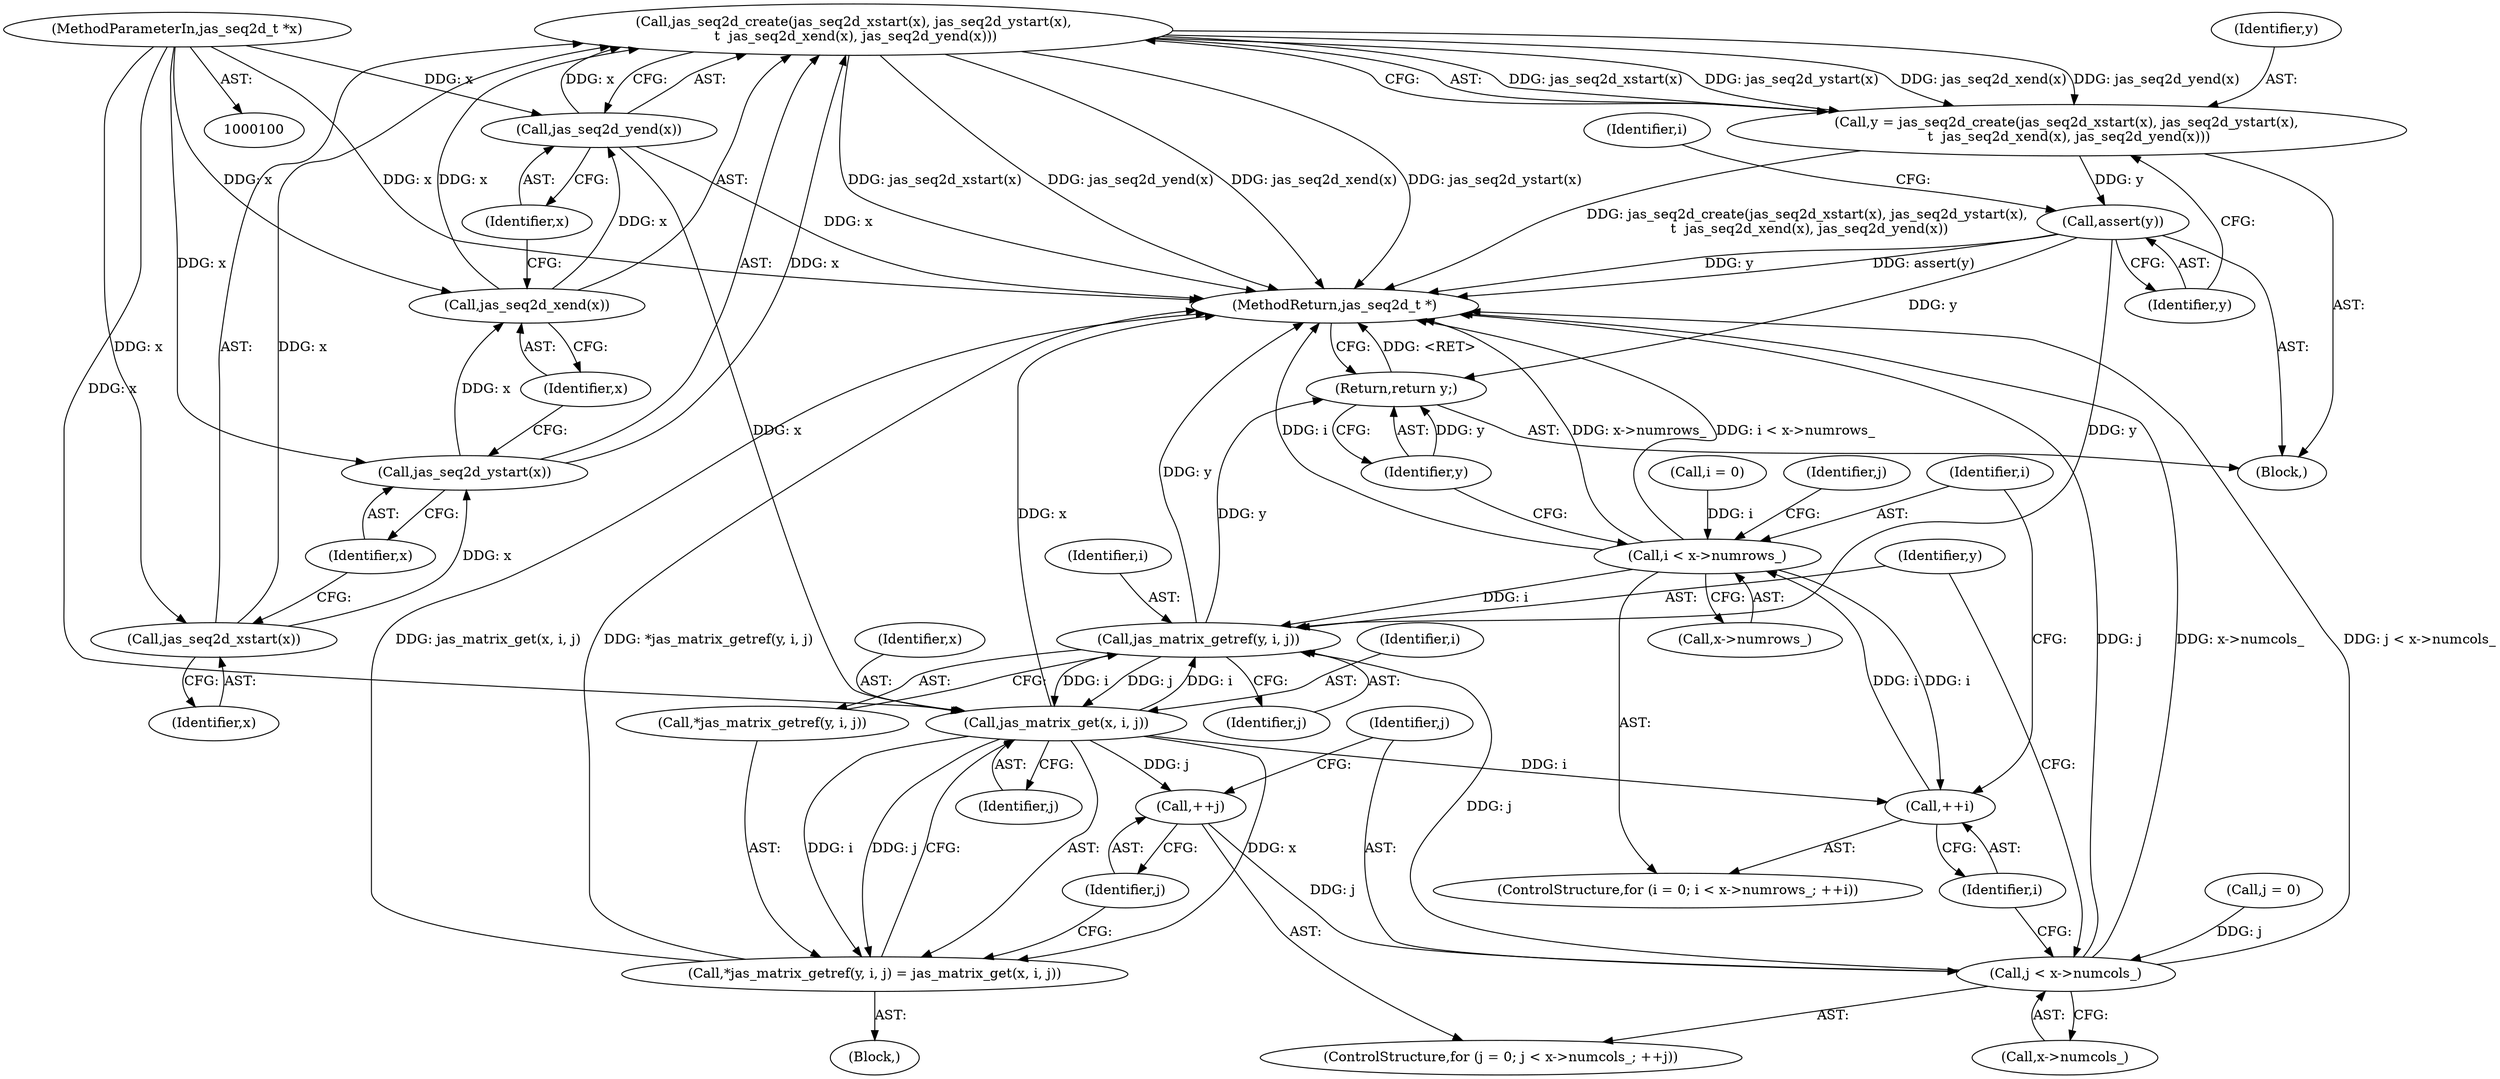 digraph "0_jasper_d42b2388f7f8e0332c846675133acea151fc557a_26@API" {
"1000108" [label="(Call,jas_seq2d_create(jas_seq2d_xstart(x), jas_seq2d_ystart(x),\n \t  jas_seq2d_xend(x), jas_seq2d_yend(x)))"];
"1000109" [label="(Call,jas_seq2d_xstart(x))"];
"1000101" [label="(MethodParameterIn,jas_seq2d_t *x)"];
"1000111" [label="(Call,jas_seq2d_ystart(x))"];
"1000113" [label="(Call,jas_seq2d_xend(x))"];
"1000115" [label="(Call,jas_seq2d_yend(x))"];
"1000106" [label="(Call,y = jas_seq2d_create(jas_seq2d_xstart(x), jas_seq2d_ystart(x),\n \t  jas_seq2d_xend(x), jas_seq2d_yend(x)))"];
"1000117" [label="(Call,assert(y))"];
"1000145" [label="(Call,jas_matrix_getref(y, i, j))"];
"1000149" [label="(Call,jas_matrix_get(x, i, j))"];
"1000128" [label="(Call,++i)"];
"1000123" [label="(Call,i < x->numrows_)"];
"1000140" [label="(Call,++j)"];
"1000135" [label="(Call,j < x->numcols_)"];
"1000143" [label="(Call,*jas_matrix_getref(y, i, j) = jas_matrix_get(x, i, j))"];
"1000153" [label="(Return,return y;)"];
"1000116" [label="(Identifier,x)"];
"1000145" [label="(Call,jas_matrix_getref(y, i, j))"];
"1000129" [label="(Identifier,i)"];
"1000123" [label="(Call,i < x->numrows_)"];
"1000140" [label="(Call,++j)"];
"1000118" [label="(Identifier,y)"];
"1000131" [label="(ControlStructure,for (j = 0; j < x->numcols_; ++j))"];
"1000155" [label="(MethodReturn,jas_seq2d_t *)"];
"1000151" [label="(Identifier,i)"];
"1000148" [label="(Identifier,j)"];
"1000143" [label="(Call,*jas_matrix_getref(y, i, j) = jas_matrix_get(x, i, j))"];
"1000128" [label="(Call,++i)"];
"1000149" [label="(Call,jas_matrix_get(x, i, j))"];
"1000119" [label="(ControlStructure,for (i = 0; i < x->numrows_; ++i))"];
"1000109" [label="(Call,jas_seq2d_xstart(x))"];
"1000153" [label="(Return,return y;)"];
"1000154" [label="(Identifier,y)"];
"1000152" [label="(Identifier,j)"];
"1000136" [label="(Identifier,j)"];
"1000135" [label="(Call,j < x->numcols_)"];
"1000124" [label="(Identifier,i)"];
"1000141" [label="(Identifier,j)"];
"1000132" [label="(Call,j = 0)"];
"1000121" [label="(Identifier,i)"];
"1000113" [label="(Call,jas_seq2d_xend(x))"];
"1000150" [label="(Identifier,x)"];
"1000108" [label="(Call,jas_seq2d_create(jas_seq2d_xstart(x), jas_seq2d_ystart(x),\n \t  jas_seq2d_xend(x), jas_seq2d_yend(x)))"];
"1000137" [label="(Call,x->numcols_)"];
"1000120" [label="(Call,i = 0)"];
"1000115" [label="(Call,jas_seq2d_yend(x))"];
"1000112" [label="(Identifier,x)"];
"1000114" [label="(Identifier,x)"];
"1000125" [label="(Call,x->numrows_)"];
"1000101" [label="(MethodParameterIn,jas_seq2d_t *x)"];
"1000102" [label="(Block,)"];
"1000142" [label="(Block,)"];
"1000107" [label="(Identifier,y)"];
"1000133" [label="(Identifier,j)"];
"1000111" [label="(Call,jas_seq2d_ystart(x))"];
"1000110" [label="(Identifier,x)"];
"1000144" [label="(Call,*jas_matrix_getref(y, i, j))"];
"1000106" [label="(Call,y = jas_seq2d_create(jas_seq2d_xstart(x), jas_seq2d_ystart(x),\n \t  jas_seq2d_xend(x), jas_seq2d_yend(x)))"];
"1000146" [label="(Identifier,y)"];
"1000147" [label="(Identifier,i)"];
"1000117" [label="(Call,assert(y))"];
"1000108" -> "1000106"  [label="AST: "];
"1000108" -> "1000115"  [label="CFG: "];
"1000109" -> "1000108"  [label="AST: "];
"1000111" -> "1000108"  [label="AST: "];
"1000113" -> "1000108"  [label="AST: "];
"1000115" -> "1000108"  [label="AST: "];
"1000106" -> "1000108"  [label="CFG: "];
"1000108" -> "1000155"  [label="DDG: jas_seq2d_yend(x)"];
"1000108" -> "1000155"  [label="DDG: jas_seq2d_xend(x)"];
"1000108" -> "1000155"  [label="DDG: jas_seq2d_ystart(x)"];
"1000108" -> "1000155"  [label="DDG: jas_seq2d_xstart(x)"];
"1000108" -> "1000106"  [label="DDG: jas_seq2d_xstart(x)"];
"1000108" -> "1000106"  [label="DDG: jas_seq2d_ystart(x)"];
"1000108" -> "1000106"  [label="DDG: jas_seq2d_xend(x)"];
"1000108" -> "1000106"  [label="DDG: jas_seq2d_yend(x)"];
"1000109" -> "1000108"  [label="DDG: x"];
"1000111" -> "1000108"  [label="DDG: x"];
"1000113" -> "1000108"  [label="DDG: x"];
"1000115" -> "1000108"  [label="DDG: x"];
"1000109" -> "1000110"  [label="CFG: "];
"1000110" -> "1000109"  [label="AST: "];
"1000112" -> "1000109"  [label="CFG: "];
"1000101" -> "1000109"  [label="DDG: x"];
"1000109" -> "1000111"  [label="DDG: x"];
"1000101" -> "1000100"  [label="AST: "];
"1000101" -> "1000155"  [label="DDG: x"];
"1000101" -> "1000111"  [label="DDG: x"];
"1000101" -> "1000113"  [label="DDG: x"];
"1000101" -> "1000115"  [label="DDG: x"];
"1000101" -> "1000149"  [label="DDG: x"];
"1000111" -> "1000112"  [label="CFG: "];
"1000112" -> "1000111"  [label="AST: "];
"1000114" -> "1000111"  [label="CFG: "];
"1000111" -> "1000113"  [label="DDG: x"];
"1000113" -> "1000114"  [label="CFG: "];
"1000114" -> "1000113"  [label="AST: "];
"1000116" -> "1000113"  [label="CFG: "];
"1000113" -> "1000115"  [label="DDG: x"];
"1000115" -> "1000116"  [label="CFG: "];
"1000116" -> "1000115"  [label="AST: "];
"1000115" -> "1000155"  [label="DDG: x"];
"1000115" -> "1000149"  [label="DDG: x"];
"1000106" -> "1000102"  [label="AST: "];
"1000107" -> "1000106"  [label="AST: "];
"1000118" -> "1000106"  [label="CFG: "];
"1000106" -> "1000155"  [label="DDG: jas_seq2d_create(jas_seq2d_xstart(x), jas_seq2d_ystart(x),\n \t  jas_seq2d_xend(x), jas_seq2d_yend(x))"];
"1000106" -> "1000117"  [label="DDG: y"];
"1000117" -> "1000102"  [label="AST: "];
"1000117" -> "1000118"  [label="CFG: "];
"1000118" -> "1000117"  [label="AST: "];
"1000121" -> "1000117"  [label="CFG: "];
"1000117" -> "1000155"  [label="DDG: assert(y)"];
"1000117" -> "1000155"  [label="DDG: y"];
"1000117" -> "1000145"  [label="DDG: y"];
"1000117" -> "1000153"  [label="DDG: y"];
"1000145" -> "1000144"  [label="AST: "];
"1000145" -> "1000148"  [label="CFG: "];
"1000146" -> "1000145"  [label="AST: "];
"1000147" -> "1000145"  [label="AST: "];
"1000148" -> "1000145"  [label="AST: "];
"1000144" -> "1000145"  [label="CFG: "];
"1000145" -> "1000155"  [label="DDG: y"];
"1000149" -> "1000145"  [label="DDG: i"];
"1000123" -> "1000145"  [label="DDG: i"];
"1000135" -> "1000145"  [label="DDG: j"];
"1000145" -> "1000149"  [label="DDG: i"];
"1000145" -> "1000149"  [label="DDG: j"];
"1000145" -> "1000153"  [label="DDG: y"];
"1000149" -> "1000143"  [label="AST: "];
"1000149" -> "1000152"  [label="CFG: "];
"1000150" -> "1000149"  [label="AST: "];
"1000151" -> "1000149"  [label="AST: "];
"1000152" -> "1000149"  [label="AST: "];
"1000143" -> "1000149"  [label="CFG: "];
"1000149" -> "1000155"  [label="DDG: x"];
"1000149" -> "1000128"  [label="DDG: i"];
"1000149" -> "1000140"  [label="DDG: j"];
"1000149" -> "1000143"  [label="DDG: x"];
"1000149" -> "1000143"  [label="DDG: i"];
"1000149" -> "1000143"  [label="DDG: j"];
"1000128" -> "1000119"  [label="AST: "];
"1000128" -> "1000129"  [label="CFG: "];
"1000129" -> "1000128"  [label="AST: "];
"1000124" -> "1000128"  [label="CFG: "];
"1000128" -> "1000123"  [label="DDG: i"];
"1000123" -> "1000128"  [label="DDG: i"];
"1000123" -> "1000119"  [label="AST: "];
"1000123" -> "1000125"  [label="CFG: "];
"1000124" -> "1000123"  [label="AST: "];
"1000125" -> "1000123"  [label="AST: "];
"1000133" -> "1000123"  [label="CFG: "];
"1000154" -> "1000123"  [label="CFG: "];
"1000123" -> "1000155"  [label="DDG: x->numrows_"];
"1000123" -> "1000155"  [label="DDG: i"];
"1000123" -> "1000155"  [label="DDG: i < x->numrows_"];
"1000120" -> "1000123"  [label="DDG: i"];
"1000140" -> "1000131"  [label="AST: "];
"1000140" -> "1000141"  [label="CFG: "];
"1000141" -> "1000140"  [label="AST: "];
"1000136" -> "1000140"  [label="CFG: "];
"1000140" -> "1000135"  [label="DDG: j"];
"1000135" -> "1000131"  [label="AST: "];
"1000135" -> "1000137"  [label="CFG: "];
"1000136" -> "1000135"  [label="AST: "];
"1000137" -> "1000135"  [label="AST: "];
"1000146" -> "1000135"  [label="CFG: "];
"1000129" -> "1000135"  [label="CFG: "];
"1000135" -> "1000155"  [label="DDG: j < x->numcols_"];
"1000135" -> "1000155"  [label="DDG: j"];
"1000135" -> "1000155"  [label="DDG: x->numcols_"];
"1000132" -> "1000135"  [label="DDG: j"];
"1000143" -> "1000142"  [label="AST: "];
"1000144" -> "1000143"  [label="AST: "];
"1000141" -> "1000143"  [label="CFG: "];
"1000143" -> "1000155"  [label="DDG: *jas_matrix_getref(y, i, j)"];
"1000143" -> "1000155"  [label="DDG: jas_matrix_get(x, i, j)"];
"1000153" -> "1000102"  [label="AST: "];
"1000153" -> "1000154"  [label="CFG: "];
"1000154" -> "1000153"  [label="AST: "];
"1000155" -> "1000153"  [label="CFG: "];
"1000153" -> "1000155"  [label="DDG: <RET>"];
"1000154" -> "1000153"  [label="DDG: y"];
}
